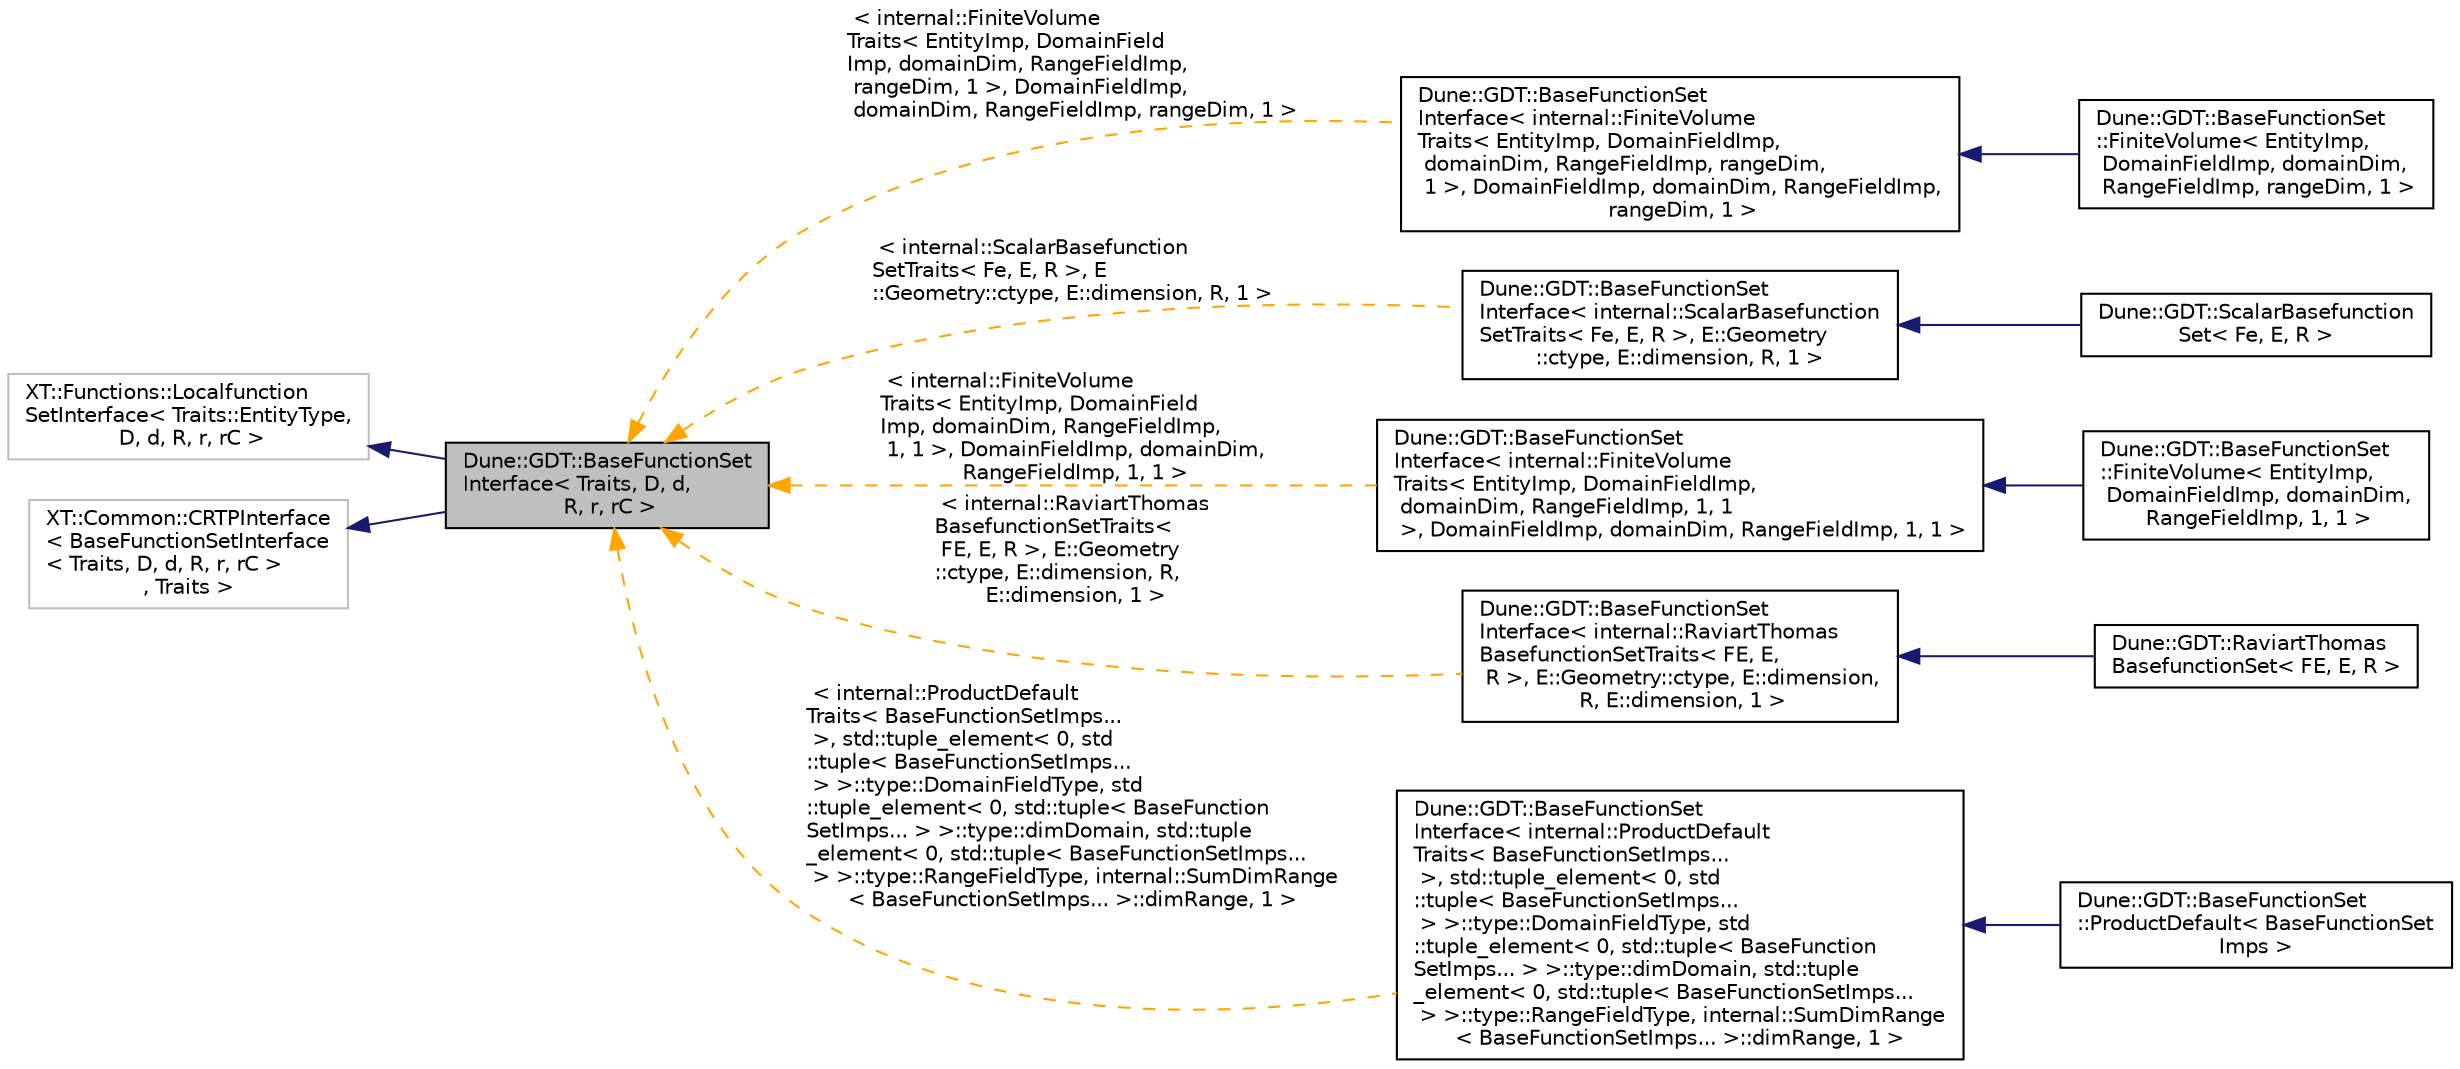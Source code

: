 digraph "Dune::GDT::BaseFunctionSetInterface&lt; Traits, D, d, R, r, rC &gt;"
{
  edge [fontname="Helvetica",fontsize="10",labelfontname="Helvetica",labelfontsize="10"];
  node [fontname="Helvetica",fontsize="10",shape=record];
  rankdir="LR";
  Node0 [label="Dune::GDT::BaseFunctionSet\lInterface\< Traits, D, d,\l R, r, rC \>",height=0.2,width=0.4,color="black", fillcolor="grey75", style="filled", fontcolor="black"];
  Node1 -> Node0 [dir="back",color="midnightblue",fontsize="10",style="solid",fontname="Helvetica"];
  Node1 [label="XT::Functions::Localfunction\lSetInterface\< Traits::EntityType,\l D, d, R, r, rC \>",height=0.2,width=0.4,color="grey75", fillcolor="white", style="filled"];
  Node2 -> Node0 [dir="back",color="midnightblue",fontsize="10",style="solid",fontname="Helvetica"];
  Node2 [label="XT::Common::CRTPInterface\l\< BaseFunctionSetInterface\l\< Traits, D, d, R, r, rC \>\l, Traits \>",height=0.2,width=0.4,color="grey75", fillcolor="white", style="filled"];
  Node0 -> Node3 [dir="back",color="orange",fontsize="10",style="dashed",label=" \< internal::FiniteVolume\lTraits\< EntityImp, DomainField\lImp, domainDim, RangeFieldImp,\l rangeDim, 1 \>, DomainFieldImp,\l domainDim, RangeFieldImp, rangeDim, 1 \>" ,fontname="Helvetica"];
  Node3 [label="Dune::GDT::BaseFunctionSet\lInterface\< internal::FiniteVolume\lTraits\< EntityImp, DomainFieldImp,\l domainDim, RangeFieldImp, rangeDim,\l 1 \>, DomainFieldImp, domainDim, RangeFieldImp,\l rangeDim, 1 \>",height=0.2,width=0.4,color="black", fillcolor="white", style="filled",URL="$a02456.html"];
  Node3 -> Node4 [dir="back",color="midnightblue",fontsize="10",style="solid",fontname="Helvetica"];
  Node4 [label="Dune::GDT::BaseFunctionSet\l::FiniteVolume\< EntityImp,\l DomainFieldImp, domainDim,\l RangeFieldImp, rangeDim, 1 \>",height=0.2,width=0.4,color="black", fillcolor="white", style="filled",URL="$a02452.html"];
  Node0 -> Node5 [dir="back",color="orange",fontsize="10",style="dashed",label=" \< internal::ScalarBasefunction\lSetTraits\< Fe, E, R \>, E\l::Geometry::ctype, E::dimension, R, 1 \>" ,fontname="Helvetica"];
  Node5 [label="Dune::GDT::BaseFunctionSet\lInterface\< internal::ScalarBasefunction\lSetTraits\< Fe, E, R \>, E::Geometry\l::ctype, E::dimension, R, 1 \>",height=0.2,width=0.4,color="black", fillcolor="white", style="filled",URL="$a02456.html"];
  Node5 -> Node6 [dir="back",color="midnightblue",fontsize="10",style="solid",fontname="Helvetica"];
  Node6 [label="Dune::GDT::ScalarBasefunction\lSet\< Fe, E, R \>",height=0.2,width=0.4,color="black", fillcolor="white", style="filled",URL="$a02432.html"];
  Node0 -> Node7 [dir="back",color="orange",fontsize="10",style="dashed",label=" \< internal::FiniteVolume\lTraits\< EntityImp, DomainField\lImp, domainDim, RangeFieldImp,\l 1, 1 \>, DomainFieldImp, domainDim,\l RangeFieldImp, 1, 1 \>" ,fontname="Helvetica"];
  Node7 [label="Dune::GDT::BaseFunctionSet\lInterface\< internal::FiniteVolume\lTraits\< EntityImp, DomainFieldImp,\l domainDim, RangeFieldImp, 1, 1\l \>, DomainFieldImp, domainDim, RangeFieldImp, 1, 1 \>",height=0.2,width=0.4,color="black", fillcolor="white", style="filled",URL="$a02456.html"];
  Node7 -> Node8 [dir="back",color="midnightblue",fontsize="10",style="solid",fontname="Helvetica"];
  Node8 [label="Dune::GDT::BaseFunctionSet\l::FiniteVolume\< EntityImp,\l DomainFieldImp, domainDim,\l RangeFieldImp, 1, 1 \>",height=0.2,width=0.4,color="black", fillcolor="white", style="filled",URL="$a02448.html"];
  Node0 -> Node9 [dir="back",color="orange",fontsize="10",style="dashed",label=" \< internal::RaviartThomas\lBasefunctionSetTraits\<\l FE, E, R \>, E::Geometry\l::ctype, E::dimension, R,\l E::dimension, 1 \>" ,fontname="Helvetica"];
  Node9 [label="Dune::GDT::BaseFunctionSet\lInterface\< internal::RaviartThomas\lBasefunctionSetTraits\< FE, E,\l R \>, E::Geometry::ctype, E::dimension,\l R, E::dimension, 1 \>",height=0.2,width=0.4,color="black", fillcolor="white", style="filled",URL="$a02456.html"];
  Node9 -> Node10 [dir="back",color="midnightblue",fontsize="10",style="solid",fontname="Helvetica"];
  Node10 [label="Dune::GDT::RaviartThomas\lBasefunctionSet\< FE, E, R \>",height=0.2,width=0.4,color="black", fillcolor="white", style="filled",URL="$a02888.html"];
  Node0 -> Node11 [dir="back",color="orange",fontsize="10",style="dashed",label=" \< internal::ProductDefault\lTraits\< BaseFunctionSetImps...\l \>, std::tuple_element\< 0, std\l::tuple\< BaseFunctionSetImps...\l \> \>::type::DomainFieldType, std\l::tuple_element\< 0, std::tuple\< BaseFunction\lSetImps... \> \>::type::dimDomain, std::tuple\l_element\< 0, std::tuple\< BaseFunctionSetImps...\l \> \>::type::RangeFieldType, internal::SumDimRange\l\< BaseFunctionSetImps... \>::dimRange, 1 \>" ,fontname="Helvetica"];
  Node11 [label="Dune::GDT::BaseFunctionSet\lInterface\< internal::ProductDefault\lTraits\< BaseFunctionSetImps...\l \>, std::tuple_element\< 0, std\l::tuple\< BaseFunctionSetImps...\l \> \>::type::DomainFieldType, std\l::tuple_element\< 0, std::tuple\< BaseFunction\lSetImps... \> \>::type::dimDomain, std::tuple\l_element\< 0, std::tuple\< BaseFunctionSetImps...\l \> \>::type::RangeFieldType, internal::SumDimRange\l\< BaseFunctionSetImps... \>::dimRange, 1 \>",height=0.2,width=0.4,color="black", fillcolor="white", style="filled",URL="$a02456.html"];
  Node11 -> Node12 [dir="back",color="midnightblue",fontsize="10",style="solid",fontname="Helvetica"];
  Node12 [label="Dune::GDT::BaseFunctionSet\l::ProductDefault\< BaseFunctionSet\lImps \>",height=0.2,width=0.4,color="black", fillcolor="white", style="filled",URL="$a02460.html"];
}
